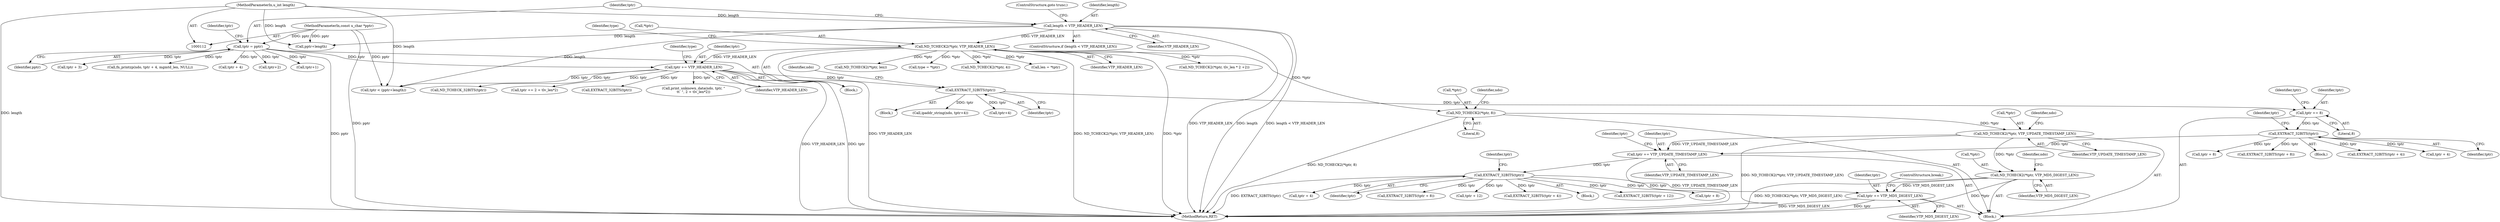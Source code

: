 digraph "0_tcpdump_c5dd7bef5e54da5996dc4713284aa6266ae75b75@API" {
"1000290" [label="(Call,tptr += VTP_MD5_DIGEST_LEN)"];
"1000264" [label="(Call,ND_TCHECK2(*tptr, VTP_MD5_DIGEST_LEN))"];
"1000240" [label="(Call,ND_TCHECK2(*tptr, VTP_UPDATE_TIMESTAMP_LEN))"];
"1000220" [label="(Call,ND_TCHECK2(*tptr, 8))"];
"1000132" [label="(Call,ND_TCHECK2(*tptr, VTP_HEADER_LEN))"];
"1000125" [label="(Call,length < VTP_HEADER_LEN)"];
"1000115" [label="(MethodParameterIn,u_int length)"];
"1000274" [label="(Call,EXTRACT_32BITS(tptr))"];
"1000261" [label="(Call,tptr += VTP_UPDATE_TIMESTAMP_LEN)"];
"1000250" [label="(Call,EXTRACT_32BITS(tptr))"];
"1000237" [label="(Call,tptr += 8)"];
"1000230" [label="(Call,EXTRACT_32BITS(tptr))"];
"1000213" [label="(Call,tptr += VTP_HEADER_LEN)"];
"1000129" [label="(Call,tptr = pptr)"];
"1000114" [label="(MethodParameterIn,const u_char *pptr)"];
"1000287" [label="(Call,tptr + 12)"];
"1000129" [label="(Call,tptr = pptr)"];
"1000277" [label="(Call,EXTRACT_32BITS(tptr + 4))"];
"1000295" [label="(Call,ND_TCHECK_32BITS(tptr))"];
"1000550" [label="(Call,tptr += 2 + tlv_len*2)"];
"1000233" [label="(Identifier,ndo)"];
"1000254" [label="(Call,tptr + 4)"];
"1000243" [label="(Identifier,VTP_UPDATE_TIMESTAMP_LEN)"];
"1000194" [label="(Call,tptr + 4)"];
"1000210" [label="(Call,tptr+2)"];
"1000218" [label="(Block,)"];
"1000223" [label="(Literal,8)"];
"1000139" [label="(Call,tptr+1)"];
"1000242" [label="(Identifier,tptr)"];
"1000262" [label="(Identifier,tptr)"];
"1000255" [label="(Identifier,tptr)"];
"1000221" [label="(Call,*tptr)"];
"1000267" [label="(Identifier,VTP_MD5_DIGEST_LEN)"];
"1000568" [label="(Call,EXTRACT_32BITS(tptr))"];
"1000215" [label="(Identifier,VTP_HEADER_LEN)"];
"1000413" [label="(Call,type = *tptr)"];
"1000251" [label="(Identifier,tptr)"];
"1000217" [label="(Identifier,type)"];
"1000274" [label="(Call,EXTRACT_32BITS(tptr))"];
"1000137" [label="(Identifier,type)"];
"1000234" [label="(Call,tptr+4)"];
"1000124" [label="(ControlStructure,if (length < VTP_HEADER_LEN))"];
"1000261" [label="(Call,tptr += VTP_UPDATE_TIMESTAMP_LEN)"];
"1000214" [label="(Identifier,tptr)"];
"1000258" [label="(Call,tptr + 8)"];
"1000273" [label="(Block,)"];
"1000213" [label="(Call,tptr += VTP_HEADER_LEN)"];
"1000127" [label="(Identifier,VTP_HEADER_LEN)"];
"1000241" [label="(Call,*tptr)"];
"1000292" [label="(Identifier,VTP_MD5_DIGEST_LEN)"];
"1000266" [label="(Identifier,tptr)"];
"1000270" [label="(Identifier,ndo)"];
"1000275" [label="(Identifier,tptr)"];
"1000115" [label="(MethodParameterIn,u_int length)"];
"1000286" [label="(Call,EXTRACT_32BITS(tptr + 12))"];
"1000581" [label="(MethodReturn,RET)"];
"1000128" [label="(ControlStructure,goto trunc;)"];
"1000173" [label="(Call,tptr + 3)"];
"1000134" [label="(Identifier,tptr)"];
"1000240" [label="(Call,ND_TCHECK2(*tptr, VTP_UPDATE_TIMESTAMP_LEN))"];
"1000290" [label="(Call,tptr += VTP_MD5_DIGEST_LEN)"];
"1000559" [label="(Call,ND_TCHECK2(*tptr, 4))"];
"1000316" [label="(Call,len = *tptr)"];
"1000265" [label="(Call,*tptr)"];
"1000283" [label="(Call,tptr + 8)"];
"1000126" [label="(Identifier,length)"];
"1000229" [label="(Block,)"];
"1000192" [label="(Call,fn_printzp(ndo, tptr + 4, mgmtd_len, NULL))"];
"1000231" [label="(Identifier,tptr)"];
"1000257" [label="(Call,EXTRACT_32BITS(tptr + 8))"];
"1000533" [label="(Call,print_unknown_data(ndo, tptr, \"\n\t\t  \", 2 + tlv_len*2))"];
"1000249" [label="(Block,)"];
"1000131" [label="(Identifier,pptr)"];
"1000132" [label="(Call,ND_TCHECK2(*tptr, VTP_HEADER_LEN))"];
"1000444" [label="(Call,ND_TCHECK2(*tptr, tlv_len * 2 +2))"];
"1000278" [label="(Call,tptr + 4)"];
"1000279" [label="(Identifier,tptr)"];
"1000226" [label="(Identifier,ndo)"];
"1000237" [label="(Call,tptr += 8)"];
"1000246" [label="(Identifier,ndo)"];
"1000135" [label="(Identifier,VTP_HEADER_LEN)"];
"1000325" [label="(Call,ND_TCHECK2(*tptr, len))"];
"1000130" [label="(Identifier,tptr)"];
"1000238" [label="(Identifier,tptr)"];
"1000250" [label="(Call,EXTRACT_32BITS(tptr))"];
"1000308" [label="(Call,tptr < (pptr+length))"];
"1000253" [label="(Call,EXTRACT_32BITS(tptr + 4))"];
"1000291" [label="(Identifier,tptr)"];
"1000232" [label="(Call,ipaddr_string(ndo, tptr+4))"];
"1000282" [label="(Call,EXTRACT_32BITS(tptr + 8))"];
"1000125" [label="(Call,length < VTP_HEADER_LEN)"];
"1000114" [label="(MethodParameterIn,const u_char *pptr)"];
"1000264" [label="(Call,ND_TCHECK2(*tptr, VTP_MD5_DIGEST_LEN))"];
"1000310" [label="(Call,pptr+length)"];
"1000293" [label="(ControlStructure,break;)"];
"1000116" [label="(Block,)"];
"1000133" [label="(Call,*tptr)"];
"1000263" [label="(Identifier,VTP_UPDATE_TIMESTAMP_LEN)"];
"1000220" [label="(Call,ND_TCHECK2(*tptr, 8))"];
"1000230" [label="(Call,EXTRACT_32BITS(tptr))"];
"1000239" [label="(Literal,8)"];
"1000290" -> "1000218"  [label="AST: "];
"1000290" -> "1000292"  [label="CFG: "];
"1000291" -> "1000290"  [label="AST: "];
"1000292" -> "1000290"  [label="AST: "];
"1000293" -> "1000290"  [label="CFG: "];
"1000290" -> "1000581"  [label="DDG: tptr"];
"1000290" -> "1000581"  [label="DDG: VTP_MD5_DIGEST_LEN"];
"1000264" -> "1000290"  [label="DDG: VTP_MD5_DIGEST_LEN"];
"1000274" -> "1000290"  [label="DDG: tptr"];
"1000264" -> "1000218"  [label="AST: "];
"1000264" -> "1000267"  [label="CFG: "];
"1000265" -> "1000264"  [label="AST: "];
"1000267" -> "1000264"  [label="AST: "];
"1000270" -> "1000264"  [label="CFG: "];
"1000264" -> "1000581"  [label="DDG: *tptr"];
"1000264" -> "1000581"  [label="DDG: ND_TCHECK2(*tptr, VTP_MD5_DIGEST_LEN)"];
"1000240" -> "1000264"  [label="DDG: *tptr"];
"1000240" -> "1000218"  [label="AST: "];
"1000240" -> "1000243"  [label="CFG: "];
"1000241" -> "1000240"  [label="AST: "];
"1000243" -> "1000240"  [label="AST: "];
"1000246" -> "1000240"  [label="CFG: "];
"1000240" -> "1000581"  [label="DDG: ND_TCHECK2(*tptr, VTP_UPDATE_TIMESTAMP_LEN)"];
"1000220" -> "1000240"  [label="DDG: *tptr"];
"1000240" -> "1000261"  [label="DDG: VTP_UPDATE_TIMESTAMP_LEN"];
"1000220" -> "1000218"  [label="AST: "];
"1000220" -> "1000223"  [label="CFG: "];
"1000221" -> "1000220"  [label="AST: "];
"1000223" -> "1000220"  [label="AST: "];
"1000226" -> "1000220"  [label="CFG: "];
"1000220" -> "1000581"  [label="DDG: ND_TCHECK2(*tptr, 8)"];
"1000132" -> "1000220"  [label="DDG: *tptr"];
"1000132" -> "1000116"  [label="AST: "];
"1000132" -> "1000135"  [label="CFG: "];
"1000133" -> "1000132"  [label="AST: "];
"1000135" -> "1000132"  [label="AST: "];
"1000137" -> "1000132"  [label="CFG: "];
"1000132" -> "1000581"  [label="DDG: ND_TCHECK2(*tptr, VTP_HEADER_LEN)"];
"1000132" -> "1000581"  [label="DDG: *tptr"];
"1000132" -> "1000581"  [label="DDG: VTP_HEADER_LEN"];
"1000125" -> "1000132"  [label="DDG: VTP_HEADER_LEN"];
"1000132" -> "1000213"  [label="DDG: VTP_HEADER_LEN"];
"1000132" -> "1000316"  [label="DDG: *tptr"];
"1000132" -> "1000325"  [label="DDG: *tptr"];
"1000132" -> "1000413"  [label="DDG: *tptr"];
"1000132" -> "1000444"  [label="DDG: *tptr"];
"1000132" -> "1000559"  [label="DDG: *tptr"];
"1000125" -> "1000124"  [label="AST: "];
"1000125" -> "1000127"  [label="CFG: "];
"1000126" -> "1000125"  [label="AST: "];
"1000127" -> "1000125"  [label="AST: "];
"1000128" -> "1000125"  [label="CFG: "];
"1000130" -> "1000125"  [label="CFG: "];
"1000125" -> "1000581"  [label="DDG: length"];
"1000125" -> "1000581"  [label="DDG: length < VTP_HEADER_LEN"];
"1000125" -> "1000581"  [label="DDG: VTP_HEADER_LEN"];
"1000115" -> "1000125"  [label="DDG: length"];
"1000125" -> "1000308"  [label="DDG: length"];
"1000125" -> "1000310"  [label="DDG: length"];
"1000115" -> "1000112"  [label="AST: "];
"1000115" -> "1000581"  [label="DDG: length"];
"1000115" -> "1000308"  [label="DDG: length"];
"1000115" -> "1000310"  [label="DDG: length"];
"1000274" -> "1000273"  [label="AST: "];
"1000274" -> "1000275"  [label="CFG: "];
"1000275" -> "1000274"  [label="AST: "];
"1000279" -> "1000274"  [label="CFG: "];
"1000274" -> "1000581"  [label="DDG: EXTRACT_32BITS(tptr)"];
"1000261" -> "1000274"  [label="DDG: tptr"];
"1000274" -> "1000277"  [label="DDG: tptr"];
"1000274" -> "1000278"  [label="DDG: tptr"];
"1000274" -> "1000282"  [label="DDG: tptr"];
"1000274" -> "1000283"  [label="DDG: tptr"];
"1000274" -> "1000286"  [label="DDG: tptr"];
"1000274" -> "1000287"  [label="DDG: tptr"];
"1000261" -> "1000218"  [label="AST: "];
"1000261" -> "1000263"  [label="CFG: "];
"1000262" -> "1000261"  [label="AST: "];
"1000263" -> "1000261"  [label="AST: "];
"1000266" -> "1000261"  [label="CFG: "];
"1000261" -> "1000581"  [label="DDG: VTP_UPDATE_TIMESTAMP_LEN"];
"1000250" -> "1000261"  [label="DDG: tptr"];
"1000250" -> "1000249"  [label="AST: "];
"1000250" -> "1000251"  [label="CFG: "];
"1000251" -> "1000250"  [label="AST: "];
"1000255" -> "1000250"  [label="CFG: "];
"1000237" -> "1000250"  [label="DDG: tptr"];
"1000250" -> "1000253"  [label="DDG: tptr"];
"1000250" -> "1000254"  [label="DDG: tptr"];
"1000250" -> "1000257"  [label="DDG: tptr"];
"1000250" -> "1000258"  [label="DDG: tptr"];
"1000237" -> "1000218"  [label="AST: "];
"1000237" -> "1000239"  [label="CFG: "];
"1000238" -> "1000237"  [label="AST: "];
"1000239" -> "1000237"  [label="AST: "];
"1000242" -> "1000237"  [label="CFG: "];
"1000230" -> "1000237"  [label="DDG: tptr"];
"1000230" -> "1000229"  [label="AST: "];
"1000230" -> "1000231"  [label="CFG: "];
"1000231" -> "1000230"  [label="AST: "];
"1000233" -> "1000230"  [label="CFG: "];
"1000213" -> "1000230"  [label="DDG: tptr"];
"1000230" -> "1000232"  [label="DDG: tptr"];
"1000230" -> "1000234"  [label="DDG: tptr"];
"1000213" -> "1000116"  [label="AST: "];
"1000213" -> "1000215"  [label="CFG: "];
"1000214" -> "1000213"  [label="AST: "];
"1000215" -> "1000213"  [label="AST: "];
"1000217" -> "1000213"  [label="CFG: "];
"1000213" -> "1000581"  [label="DDG: tptr"];
"1000213" -> "1000581"  [label="DDG: VTP_HEADER_LEN"];
"1000129" -> "1000213"  [label="DDG: tptr"];
"1000213" -> "1000295"  [label="DDG: tptr"];
"1000213" -> "1000308"  [label="DDG: tptr"];
"1000213" -> "1000533"  [label="DDG: tptr"];
"1000213" -> "1000550"  [label="DDG: tptr"];
"1000213" -> "1000568"  [label="DDG: tptr"];
"1000129" -> "1000116"  [label="AST: "];
"1000129" -> "1000131"  [label="CFG: "];
"1000130" -> "1000129"  [label="AST: "];
"1000131" -> "1000129"  [label="AST: "];
"1000134" -> "1000129"  [label="CFG: "];
"1000129" -> "1000581"  [label="DDG: pptr"];
"1000114" -> "1000129"  [label="DDG: pptr"];
"1000129" -> "1000139"  [label="DDG: tptr"];
"1000129" -> "1000173"  [label="DDG: tptr"];
"1000129" -> "1000192"  [label="DDG: tptr"];
"1000129" -> "1000194"  [label="DDG: tptr"];
"1000129" -> "1000210"  [label="DDG: tptr"];
"1000114" -> "1000112"  [label="AST: "];
"1000114" -> "1000581"  [label="DDG: pptr"];
"1000114" -> "1000308"  [label="DDG: pptr"];
"1000114" -> "1000310"  [label="DDG: pptr"];
}
